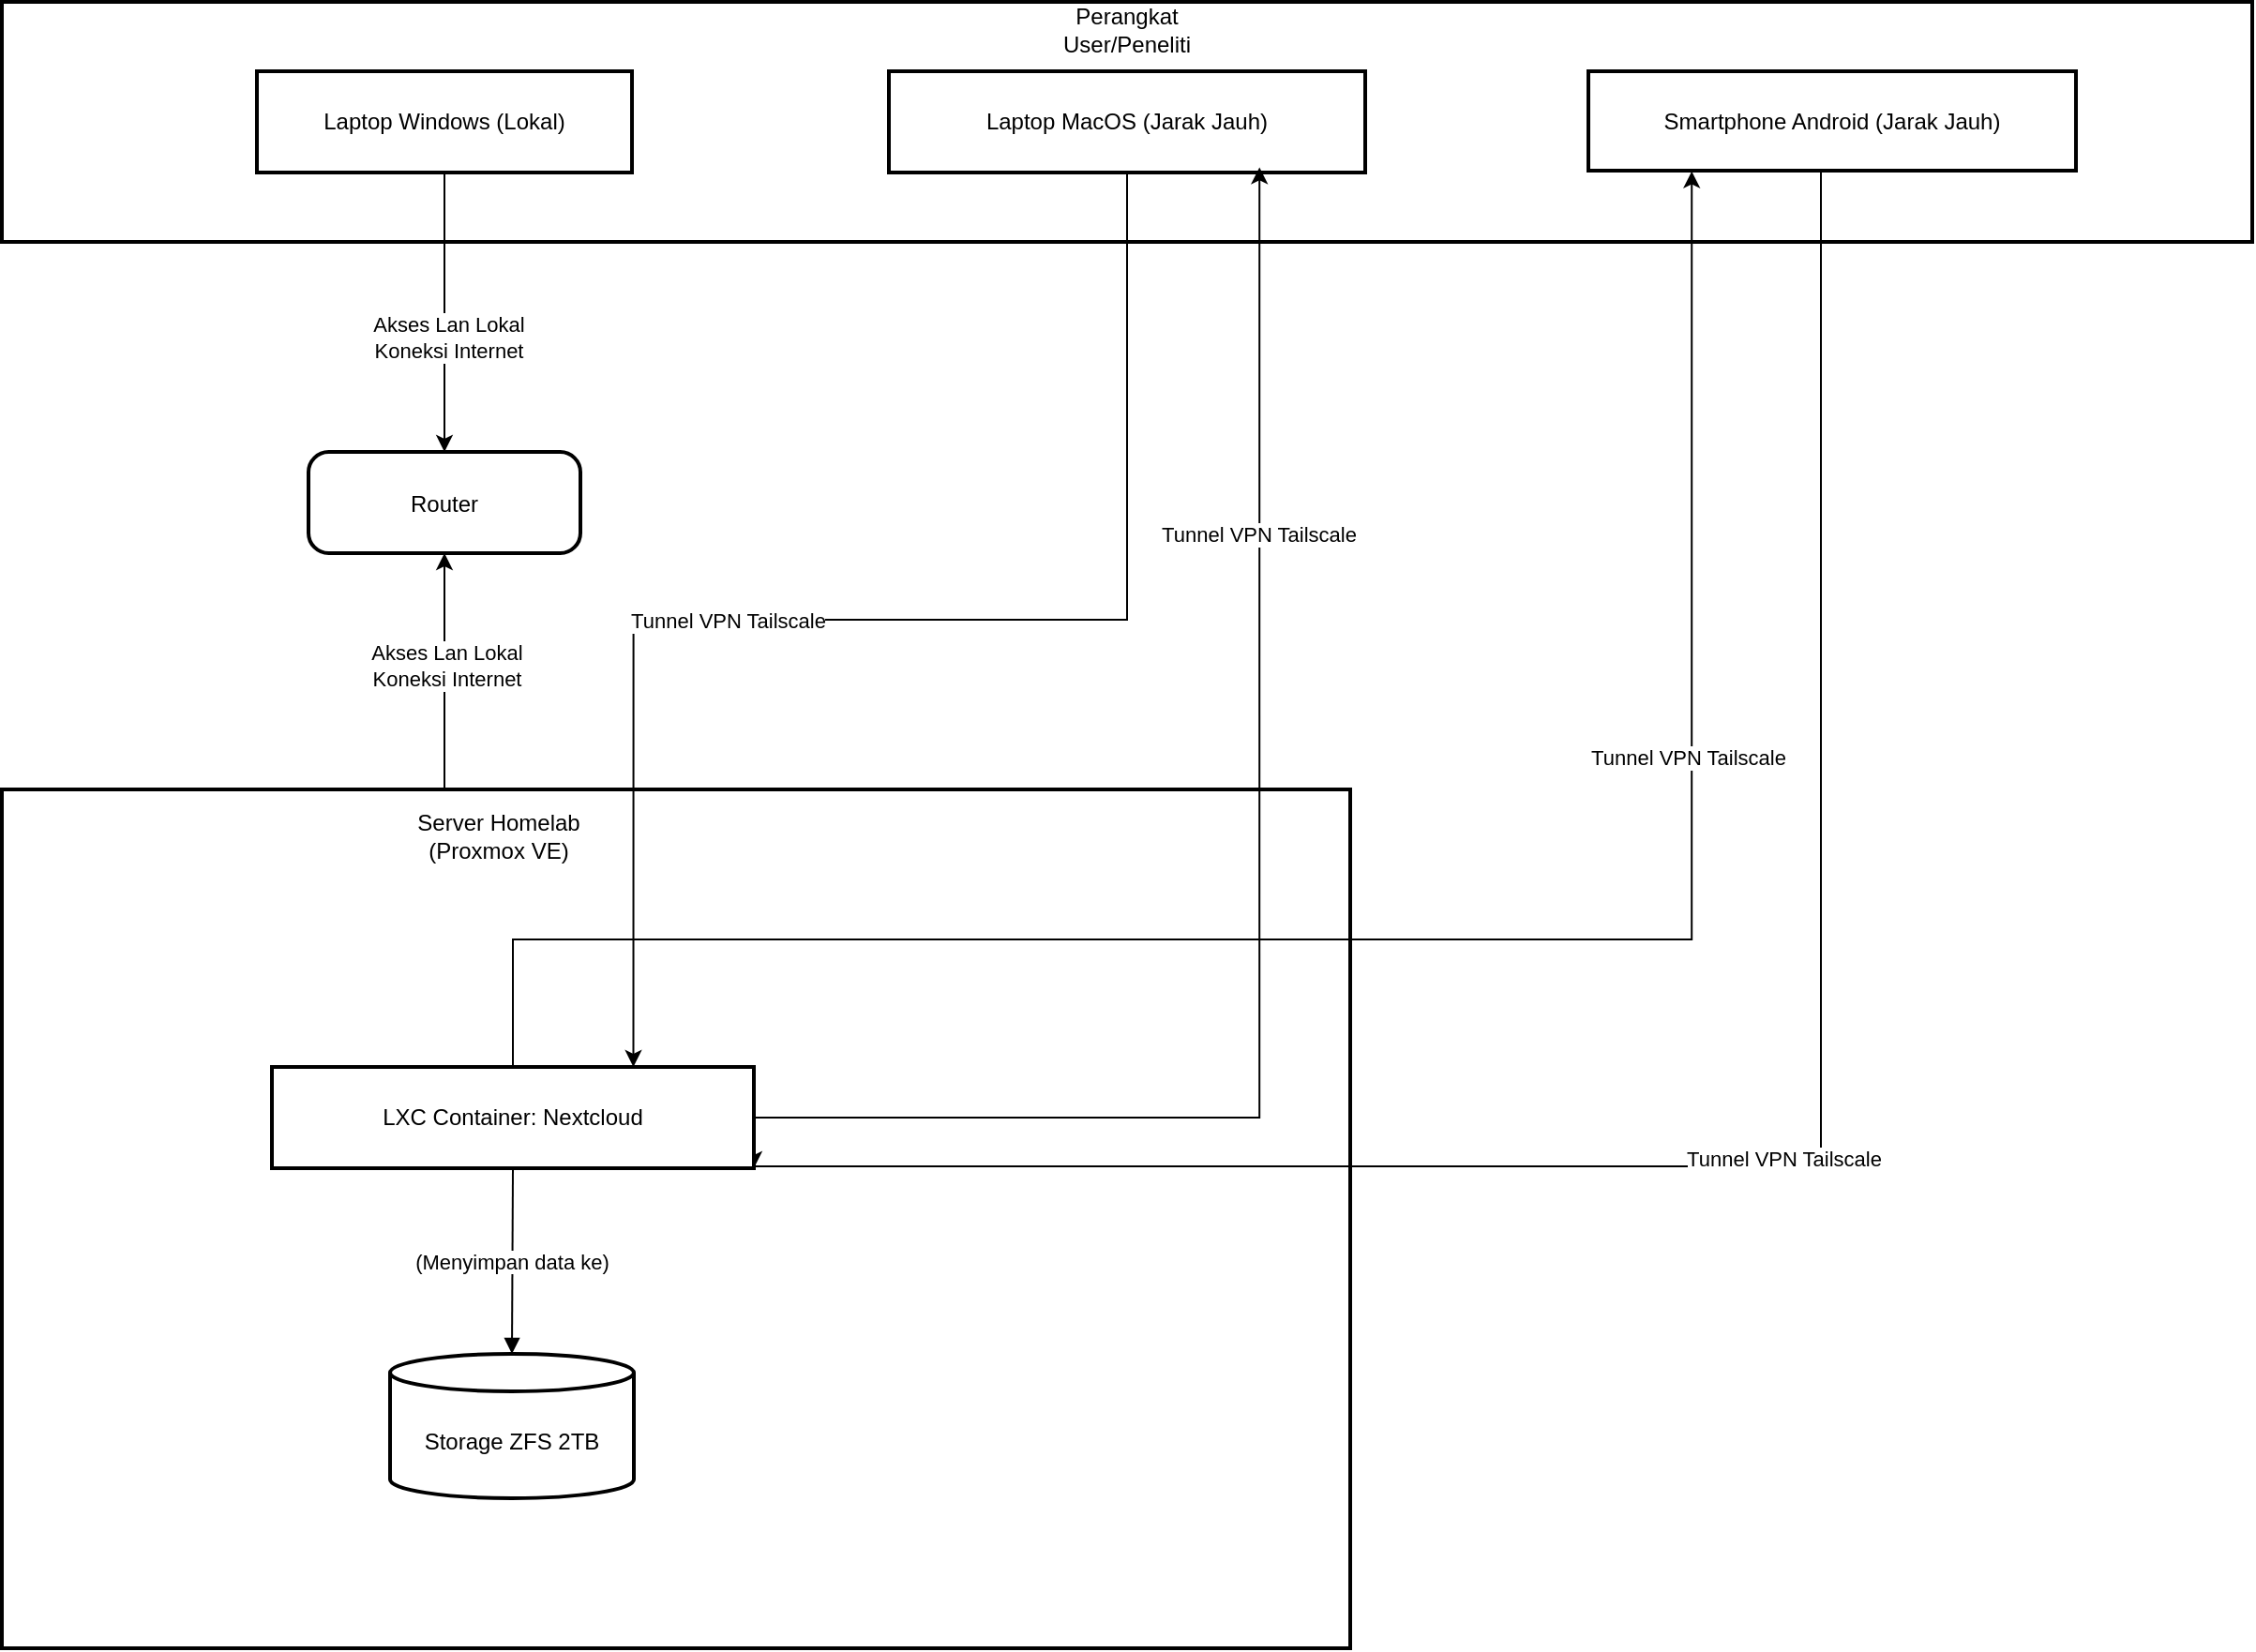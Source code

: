 <mxfile version="28.2.8">
  <diagram name="Page-1" id="IgfIBA6axke1pL9pKmTf">
    <mxGraphModel dx="1267" dy="983" grid="1" gridSize="10" guides="1" tooltips="1" connect="1" arrows="1" fold="1" page="1" pageScale="1" pageWidth="850" pageHeight="1100" math="0" shadow="0">
      <root>
        <mxCell id="0" />
        <mxCell id="1" parent="0" />
        <mxCell id="ooKsd2hV_ut468zElQwH-32" value="" style="whiteSpace=wrap;strokeWidth=2;" parent="1" vertex="1">
          <mxGeometry x="300" y="510" width="719" height="458" as="geometry" />
        </mxCell>
        <mxCell id="ooKsd2hV_ut468zElQwH-24" value="" style="whiteSpace=wrap;strokeWidth=2;" parent="1" vertex="1">
          <mxGeometry x="300" y="90" width="1200" height="128" as="geometry" />
        </mxCell>
        <mxCell id="ooKsd2hV_ut468zElQwH-44" style="edgeStyle=orthogonalEdgeStyle;rounded=0;orthogonalLoop=1;jettySize=auto;html=1;exitX=0.5;exitY=1;exitDx=0;exitDy=0;" parent="1" source="ooKsd2hV_ut468zElQwH-25" target="ooKsd2hV_ut468zElQwH-40" edge="1">
          <mxGeometry relative="1" as="geometry" />
        </mxCell>
        <mxCell id="ooKsd2hV_ut468zElQwH-47" value="&lt;div&gt;Akses Lan Lokal&lt;/div&gt;Koneksi Internet" style="edgeLabel;html=1;align=center;verticalAlign=middle;resizable=0;points=[];" parent="ooKsd2hV_ut468zElQwH-44" vertex="1" connectable="0">
          <mxGeometry x="0.178" y="2" relative="1" as="geometry">
            <mxPoint as="offset" />
          </mxGeometry>
        </mxCell>
        <mxCell id="ooKsd2hV_ut468zElQwH-25" value="Laptop Windows (Lokal)" style="whiteSpace=wrap;strokeWidth=2;" parent="1" vertex="1">
          <mxGeometry x="436" y="127" width="200" height="54" as="geometry" />
        </mxCell>
        <mxCell id="ooKsd2hV_ut468zElQwH-30" style="edgeStyle=orthogonalEdgeStyle;rounded=0;orthogonalLoop=1;jettySize=auto;html=1;exitX=0.5;exitY=1;exitDx=0;exitDy=0;entryX=0.75;entryY=0;entryDx=0;entryDy=0;" parent="1" source="ooKsd2hV_ut468zElQwH-26" target="ooKsd2hV_ut468zElQwH-34" edge="1">
          <mxGeometry relative="1" as="geometry">
            <mxPoint x="1045.5" y="290" as="targetPoint" />
          </mxGeometry>
        </mxCell>
        <mxCell id="ooKsd2hV_ut468zElQwH-52" value="Tunnel VPN Tailscale" style="edgeLabel;html=1;align=center;verticalAlign=middle;resizable=0;points=[];" parent="ooKsd2hV_ut468zElQwH-30" vertex="1" connectable="0">
          <mxGeometry x="0.22" relative="1" as="geometry">
            <mxPoint as="offset" />
          </mxGeometry>
        </mxCell>
        <mxCell id="ooKsd2hV_ut468zElQwH-26" value="Laptop MacOS (Jarak Jauh)" style="whiteSpace=wrap;strokeWidth=2;" parent="1" vertex="1">
          <mxGeometry x="773" y="127" width="254" height="54" as="geometry" />
        </mxCell>
        <mxCell id="ooKsd2hV_ut468zElQwH-31" style="edgeStyle=orthogonalEdgeStyle;rounded=0;orthogonalLoop=1;jettySize=auto;html=1;entryX=1;entryY=1;entryDx=0;entryDy=0;" parent="1" source="ooKsd2hV_ut468zElQwH-27" target="ooKsd2hV_ut468zElQwH-34" edge="1">
          <mxGeometry relative="1" as="geometry">
            <mxPoint x="1080" y="739" as="targetPoint" />
            <Array as="points">
              <mxPoint x="1270" y="711" />
              <mxPoint x="701" y="711" />
            </Array>
          </mxGeometry>
        </mxCell>
        <mxCell id="ooKsd2hV_ut468zElQwH-51" value="Tunnel VPN Tailscale" style="edgeLabel;html=1;align=center;verticalAlign=middle;resizable=0;points=[];" parent="ooKsd2hV_ut468zElQwH-31" vertex="1" connectable="0">
          <mxGeometry x="0.002" y="-4" relative="1" as="geometry">
            <mxPoint as="offset" />
          </mxGeometry>
        </mxCell>
        <mxCell id="ooKsd2hV_ut468zElQwH-27" value="Smartphone Android (Jarak Jauh)" style="whiteSpace=wrap;strokeWidth=2;" parent="1" vertex="1">
          <mxGeometry x="1146" y="127" width="260" height="53" as="geometry" />
        </mxCell>
        <mxCell id="ooKsd2hV_ut468zElQwH-46" style="edgeStyle=orthogonalEdgeStyle;rounded=0;orthogonalLoop=1;jettySize=auto;html=1;exitX=0.25;exitY=0;exitDx=0;exitDy=0;" parent="1" source="ooKsd2hV_ut468zElQwH-32" target="ooKsd2hV_ut468zElQwH-40" edge="1">
          <mxGeometry relative="1" as="geometry">
            <Array as="points">
              <mxPoint x="536" y="510" />
            </Array>
          </mxGeometry>
        </mxCell>
        <mxCell id="ooKsd2hV_ut468zElQwH-48" value="Akses Lan Lokal&lt;br&gt;Koneksi Internet" style="edgeLabel;html=1;align=center;verticalAlign=middle;resizable=0;points=[];" parent="ooKsd2hV_ut468zElQwH-46" vertex="1" connectable="0">
          <mxGeometry x="0.344" y="-1" relative="1" as="geometry">
            <mxPoint as="offset" />
          </mxGeometry>
        </mxCell>
        <mxCell id="ooKsd2hV_ut468zElQwH-34" value="LXC Container: Nextcloud" style="whiteSpace=wrap;strokeWidth=2;" parent="1" vertex="1">
          <mxGeometry x="444" y="658" width="257" height="54" as="geometry" />
        </mxCell>
        <mxCell id="ooKsd2hV_ut468zElQwH-36" value="Storage ZFS 2TB" style="shape=cylinder3;boundedLbl=1;backgroundOutline=1;size=10;strokeWidth=2;whiteSpace=wrap;" parent="1" vertex="1">
          <mxGeometry x="507" y="811" width="130" height="77" as="geometry" />
        </mxCell>
        <mxCell id="ooKsd2hV_ut468zElQwH-38" value="(Menyimpan data ke)" style="curved=1;startArrow=none;endArrow=block;exitX=0.5;exitY=1;entryX=0.5;entryY=0;rounded=0;" parent="1" source="ooKsd2hV_ut468zElQwH-34" target="ooKsd2hV_ut468zElQwH-36" edge="1">
          <mxGeometry relative="1" as="geometry">
            <Array as="points" />
          </mxGeometry>
        </mxCell>
        <mxCell id="ooKsd2hV_ut468zElQwH-40" value="Router" style="rounded=1;arcSize=20;strokeWidth=2" parent="1" vertex="1">
          <mxGeometry x="463.5" y="330" width="145" height="54" as="geometry" />
        </mxCell>
        <mxCell id="ooKsd2hV_ut468zElQwH-43" value="Perangkat&lt;br&gt;User/Peneliti" style="text;html=1;whiteSpace=wrap;strokeColor=none;fillColor=none;align=center;verticalAlign=middle;rounded=0;" parent="1" vertex="1">
          <mxGeometry x="842" y="90" width="116" height="30" as="geometry" />
        </mxCell>
        <mxCell id="ooKsd2hV_ut468zElQwH-49" value="Server Homelab&lt;br&gt;(Proxmox VE)" style="text;html=1;whiteSpace=wrap;strokeColor=none;fillColor=none;align=center;verticalAlign=middle;rounded=0;" parent="1" vertex="1">
          <mxGeometry x="507" y="520" width="116" height="30" as="geometry" />
        </mxCell>
        <mxCell id="ooKsd2hV_ut468zElQwH-54" style="edgeStyle=orthogonalEdgeStyle;rounded=0;orthogonalLoop=1;jettySize=auto;html=1;entryX=0.778;entryY=0.948;entryDx=0;entryDy=0;entryPerimeter=0;" parent="1" source="ooKsd2hV_ut468zElQwH-34" target="ooKsd2hV_ut468zElQwH-26" edge="1">
          <mxGeometry relative="1" as="geometry" />
        </mxCell>
        <mxCell id="ooKsd2hV_ut468zElQwH-56" value="Tunnel VPN Tailscale" style="edgeLabel;html=1;align=center;verticalAlign=middle;resizable=0;points=[];" parent="ooKsd2hV_ut468zElQwH-54" vertex="1" connectable="0">
          <mxGeometry x="0.496" y="1" relative="1" as="geometry">
            <mxPoint as="offset" />
          </mxGeometry>
        </mxCell>
        <mxCell id="ooKsd2hV_ut468zElQwH-55" style="edgeStyle=orthogonalEdgeStyle;rounded=0;orthogonalLoop=1;jettySize=auto;html=1;entryX=0.212;entryY=1.006;entryDx=0;entryDy=0;entryPerimeter=0;" parent="1" source="ooKsd2hV_ut468zElQwH-34" target="ooKsd2hV_ut468zElQwH-27" edge="1">
          <mxGeometry relative="1" as="geometry">
            <Array as="points">
              <mxPoint x="573" y="590" />
              <mxPoint x="1201" y="590" />
            </Array>
          </mxGeometry>
        </mxCell>
        <mxCell id="ooKsd2hV_ut468zElQwH-57" value="Tunnel VPN Tailscale" style="edgeLabel;html=1;align=center;verticalAlign=middle;resizable=0;points=[];" parent="ooKsd2hV_ut468zElQwH-55" vertex="1" connectable="0">
          <mxGeometry x="0.435" y="2" relative="1" as="geometry">
            <mxPoint as="offset" />
          </mxGeometry>
        </mxCell>
      </root>
    </mxGraphModel>
  </diagram>
</mxfile>
